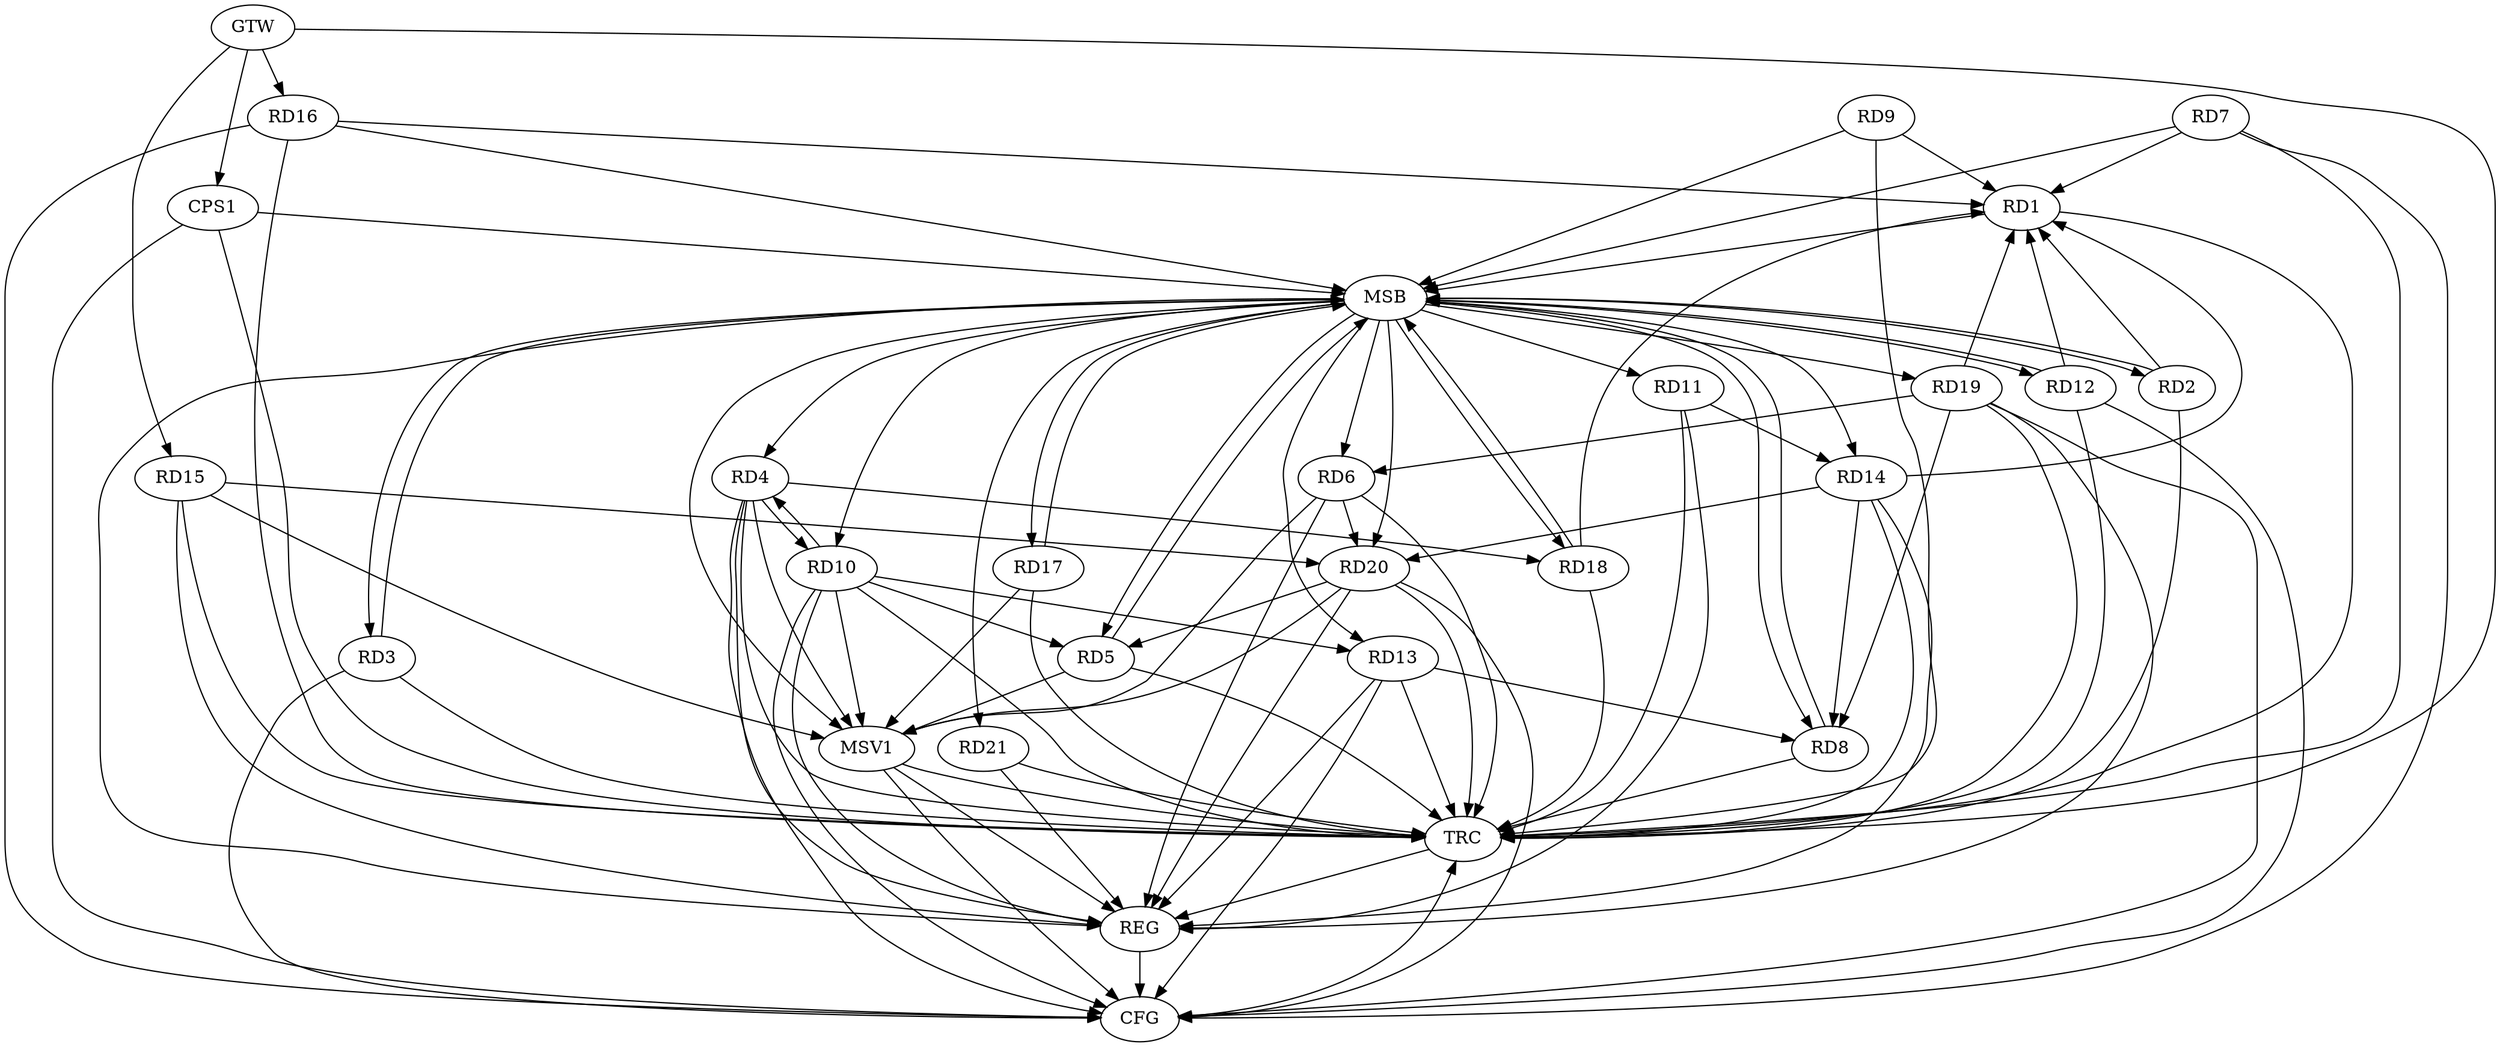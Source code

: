 strict digraph G {
  RD1 [ label="RD1" ];
  RD2 [ label="RD2" ];
  RD3 [ label="RD3" ];
  RD4 [ label="RD4" ];
  RD5 [ label="RD5" ];
  RD6 [ label="RD6" ];
  RD7 [ label="RD7" ];
  RD8 [ label="RD8" ];
  RD9 [ label="RD9" ];
  RD10 [ label="RD10" ];
  RD11 [ label="RD11" ];
  RD12 [ label="RD12" ];
  RD13 [ label="RD13" ];
  RD14 [ label="RD14" ];
  RD15 [ label="RD15" ];
  RD16 [ label="RD16" ];
  RD17 [ label="RD17" ];
  RD18 [ label="RD18" ];
  RD19 [ label="RD19" ];
  RD20 [ label="RD20" ];
  RD21 [ label="RD21" ];
  CPS1 [ label="CPS1" ];
  GTW [ label="GTW" ];
  REG [ label="REG" ];
  MSB [ label="MSB" ];
  CFG [ label="CFG" ];
  TRC [ label="TRC" ];
  MSV1 [ label="MSV1" ];
  RD4 -> RD10;
  RD10 -> RD4;
  RD4 -> RD18;
  RD10 -> RD5;
  RD20 -> RD5;
  RD19 -> RD6;
  RD6 -> RD20;
  RD13 -> RD8;
  RD14 -> RD8;
  RD19 -> RD8;
  RD10 -> RD13;
  RD11 -> RD14;
  RD14 -> RD20;
  RD15 -> RD20;
  GTW -> RD15;
  GTW -> RD16;
  GTW -> CPS1;
  RD4 -> REG;
  RD6 -> REG;
  RD10 -> REG;
  RD11 -> REG;
  RD13 -> REG;
  RD14 -> REG;
  RD15 -> REG;
  RD19 -> REG;
  RD20 -> REG;
  RD21 -> REG;
  RD1 -> MSB;
  MSB -> RD3;
  MSB -> RD10;
  MSB -> REG;
  RD2 -> MSB;
  RD3 -> MSB;
  MSB -> RD5;
  MSB -> RD8;
  MSB -> RD12;
  RD5 -> MSB;
  MSB -> RD4;
  MSB -> RD18;
  MSB -> RD21;
  RD7 -> MSB;
  MSB -> RD11;
  RD8 -> MSB;
  RD9 -> MSB;
  MSB -> RD13;
  MSB -> RD14;
  RD12 -> MSB;
  RD16 -> MSB;
  MSB -> RD20;
  RD17 -> MSB;
  MSB -> RD6;
  RD18 -> MSB;
  CPS1 -> MSB;
  MSB -> RD2;
  MSB -> RD17;
  MSB -> RD19;
  RD4 -> CFG;
  RD16 -> CFG;
  RD20 -> CFG;
  CPS1 -> CFG;
  RD3 -> CFG;
  RD19 -> CFG;
  RD13 -> CFG;
  RD7 -> CFG;
  RD10 -> CFG;
  RD12 -> CFG;
  REG -> CFG;
  RD1 -> TRC;
  RD2 -> TRC;
  RD3 -> TRC;
  RD4 -> TRC;
  RD5 -> TRC;
  RD6 -> TRC;
  RD7 -> TRC;
  RD8 -> TRC;
  RD9 -> TRC;
  RD10 -> TRC;
  RD11 -> TRC;
  RD12 -> TRC;
  RD13 -> TRC;
  RD14 -> TRC;
  RD15 -> TRC;
  RD16 -> TRC;
  RD17 -> TRC;
  RD18 -> TRC;
  RD19 -> TRC;
  RD20 -> TRC;
  RD21 -> TRC;
  CPS1 -> TRC;
  GTW -> TRC;
  CFG -> TRC;
  TRC -> REG;
  RD2 -> RD1;
  RD14 -> RD1;
  RD19 -> RD1;
  RD9 -> RD1;
  RD16 -> RD1;
  RD7 -> RD1;
  RD18 -> RD1;
  RD12 -> RD1;
  RD6 -> MSV1;
  RD15 -> MSV1;
  RD20 -> MSV1;
  MSB -> MSV1;
  RD4 -> MSV1;
  RD10 -> MSV1;
  RD17 -> MSV1;
  RD5 -> MSV1;
  MSV1 -> REG;
  MSV1 -> TRC;
  MSV1 -> CFG;
}
